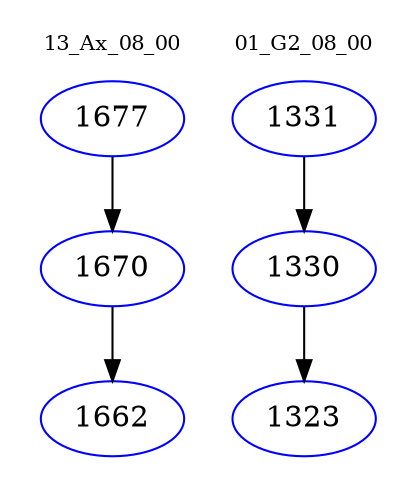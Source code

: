 digraph{
subgraph cluster_0 {
color = white
label = "13_Ax_08_00";
fontsize=10;
T0_1677 [label="1677", color="blue"]
T0_1677 -> T0_1670 [color="black"]
T0_1670 [label="1670", color="blue"]
T0_1670 -> T0_1662 [color="black"]
T0_1662 [label="1662", color="blue"]
}
subgraph cluster_1 {
color = white
label = "01_G2_08_00";
fontsize=10;
T1_1331 [label="1331", color="blue"]
T1_1331 -> T1_1330 [color="black"]
T1_1330 [label="1330", color="blue"]
T1_1330 -> T1_1323 [color="black"]
T1_1323 [label="1323", color="blue"]
}
}
